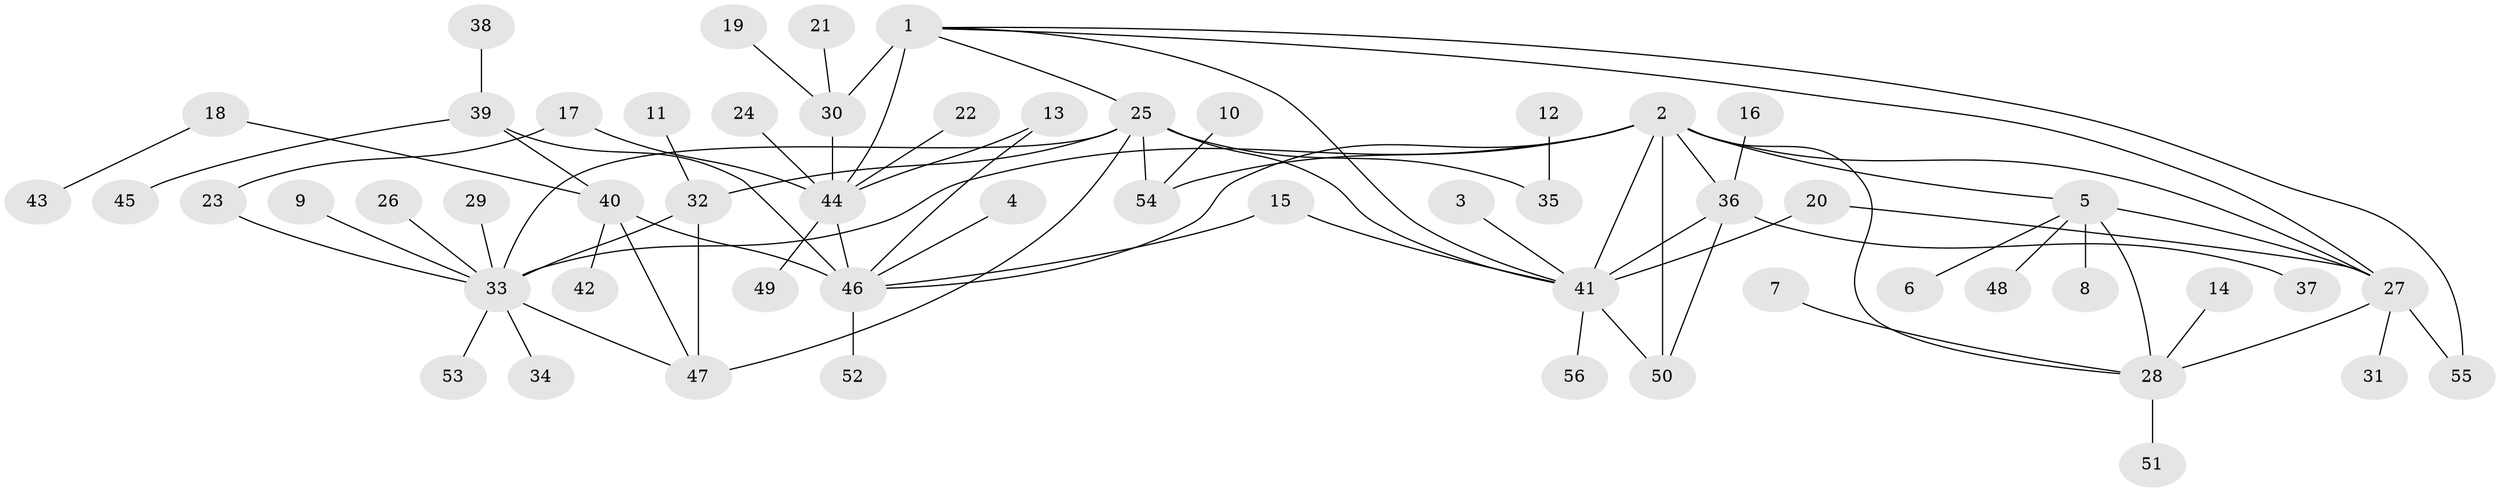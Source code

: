 // original degree distribution, {6: 0.03571428571428571, 7: 0.05357142857142857, 11: 0.026785714285714284, 13: 0.017857142857142856, 4: 0.03571428571428571, 8: 0.017857142857142856, 5: 0.026785714285714284, 9: 0.026785714285714284, 10: 0.008928571428571428, 2: 0.09821428571428571, 3: 0.017857142857142856, 1: 0.6339285714285714}
// Generated by graph-tools (version 1.1) at 2025/02/03/09/25 03:02:46]
// undirected, 56 vertices, 77 edges
graph export_dot {
graph [start="1"]
  node [color=gray90,style=filled];
  1;
  2;
  3;
  4;
  5;
  6;
  7;
  8;
  9;
  10;
  11;
  12;
  13;
  14;
  15;
  16;
  17;
  18;
  19;
  20;
  21;
  22;
  23;
  24;
  25;
  26;
  27;
  28;
  29;
  30;
  31;
  32;
  33;
  34;
  35;
  36;
  37;
  38;
  39;
  40;
  41;
  42;
  43;
  44;
  45;
  46;
  47;
  48;
  49;
  50;
  51;
  52;
  53;
  54;
  55;
  56;
  1 -- 25 [weight=1.0];
  1 -- 27 [weight=1.0];
  1 -- 30 [weight=2.0];
  1 -- 41 [weight=1.0];
  1 -- 44 [weight=4.0];
  1 -- 55 [weight=1.0];
  2 -- 5 [weight=2.0];
  2 -- 27 [weight=2.0];
  2 -- 28 [weight=1.0];
  2 -- 33 [weight=1.0];
  2 -- 36 [weight=2.0];
  2 -- 41 [weight=2.0];
  2 -- 46 [weight=2.0];
  2 -- 50 [weight=2.0];
  2 -- 54 [weight=1.0];
  3 -- 41 [weight=1.0];
  4 -- 46 [weight=1.0];
  5 -- 6 [weight=1.0];
  5 -- 8 [weight=1.0];
  5 -- 27 [weight=2.0];
  5 -- 28 [weight=2.0];
  5 -- 48 [weight=1.0];
  7 -- 28 [weight=1.0];
  9 -- 33 [weight=1.0];
  10 -- 54 [weight=1.0];
  11 -- 32 [weight=1.0];
  12 -- 35 [weight=1.0];
  13 -- 44 [weight=1.0];
  13 -- 46 [weight=1.0];
  14 -- 28 [weight=1.0];
  15 -- 41 [weight=1.0];
  15 -- 46 [weight=1.0];
  16 -- 36 [weight=1.0];
  17 -- 23 [weight=1.0];
  17 -- 44 [weight=1.0];
  18 -- 40 [weight=1.0];
  18 -- 43 [weight=1.0];
  19 -- 30 [weight=1.0];
  20 -- 27 [weight=1.0];
  20 -- 41 [weight=1.0];
  21 -- 30 [weight=1.0];
  22 -- 44 [weight=1.0];
  23 -- 33 [weight=1.0];
  24 -- 44 [weight=1.0];
  25 -- 32 [weight=2.0];
  25 -- 33 [weight=1.0];
  25 -- 35 [weight=1.0];
  25 -- 41 [weight=1.0];
  25 -- 47 [weight=1.0];
  25 -- 54 [weight=1.0];
  26 -- 33 [weight=1.0];
  27 -- 28 [weight=1.0];
  27 -- 31 [weight=1.0];
  27 -- 55 [weight=1.0];
  28 -- 51 [weight=1.0];
  29 -- 33 [weight=1.0];
  30 -- 44 [weight=2.0];
  32 -- 33 [weight=2.0];
  32 -- 47 [weight=2.0];
  33 -- 34 [weight=1.0];
  33 -- 47 [weight=1.0];
  33 -- 53 [weight=1.0];
  36 -- 37 [weight=1.0];
  36 -- 41 [weight=1.0];
  36 -- 50 [weight=1.0];
  38 -- 39 [weight=1.0];
  39 -- 40 [weight=2.0];
  39 -- 45 [weight=1.0];
  39 -- 46 [weight=4.0];
  40 -- 42 [weight=1.0];
  40 -- 46 [weight=2.0];
  40 -- 47 [weight=1.0];
  41 -- 50 [weight=1.0];
  41 -- 56 [weight=1.0];
  44 -- 46 [weight=1.0];
  44 -- 49 [weight=1.0];
  46 -- 52 [weight=1.0];
}
